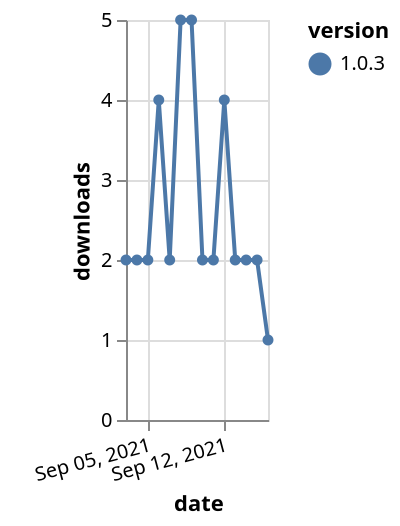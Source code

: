 {"$schema": "https://vega.github.io/schema/vega-lite/v5.json", "description": "A simple bar chart with embedded data.", "data": {"values": [{"date": "2021-09-03", "total": 2406, "delta": 2, "version": "1.0.3"}, {"date": "2021-09-04", "total": 2408, "delta": 2, "version": "1.0.3"}, {"date": "2021-09-05", "total": 2410, "delta": 2, "version": "1.0.3"}, {"date": "2021-09-06", "total": 2414, "delta": 4, "version": "1.0.3"}, {"date": "2021-09-07", "total": 2416, "delta": 2, "version": "1.0.3"}, {"date": "2021-09-08", "total": 2421, "delta": 5, "version": "1.0.3"}, {"date": "2021-09-09", "total": 2426, "delta": 5, "version": "1.0.3"}, {"date": "2021-09-10", "total": 2428, "delta": 2, "version": "1.0.3"}, {"date": "2021-09-11", "total": 2430, "delta": 2, "version": "1.0.3"}, {"date": "2021-09-12", "total": 2434, "delta": 4, "version": "1.0.3"}, {"date": "2021-09-13", "total": 2436, "delta": 2, "version": "1.0.3"}, {"date": "2021-09-14", "total": 2438, "delta": 2, "version": "1.0.3"}, {"date": "2021-09-15", "total": 2440, "delta": 2, "version": "1.0.3"}, {"date": "2021-09-16", "total": 2441, "delta": 1, "version": "1.0.3"}]}, "width": "container", "mark": {"type": "line", "point": {"filled": true}}, "encoding": {"x": {"field": "date", "type": "temporal", "timeUnit": "yearmonthdate", "title": "date", "axis": {"labelAngle": -15}}, "y": {"field": "delta", "type": "quantitative", "title": "downloads"}, "color": {"field": "version", "type": "nominal"}, "tooltip": {"field": "delta"}}}